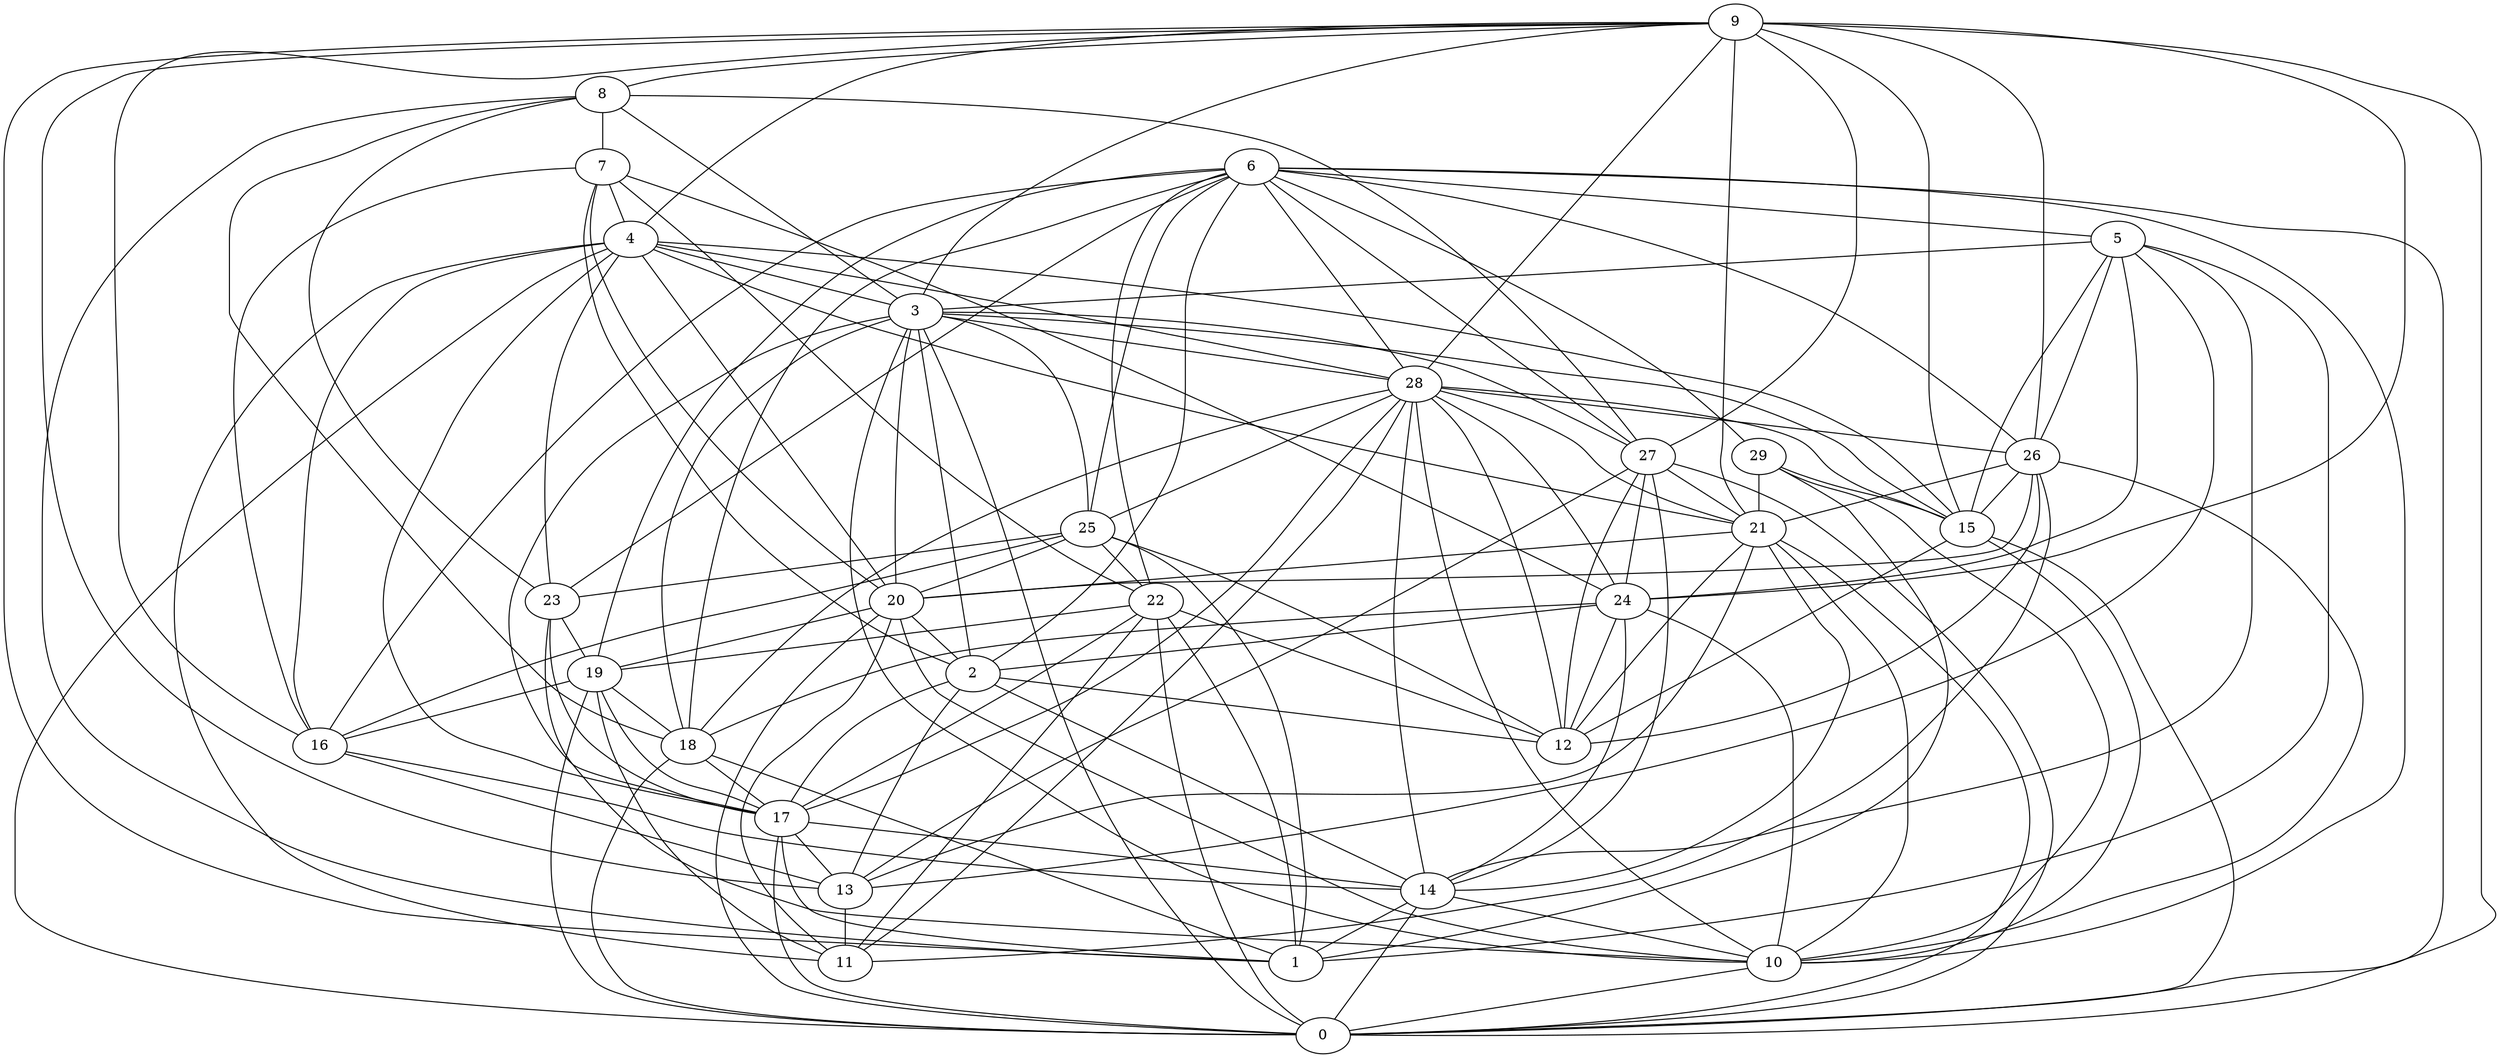 digraph GG_graph {

subgraph G_graph {
edge [color = black]
"4" -> "16" [dir = none]
"4" -> "23" [dir = none]
"4" -> "3" [dir = none]
"4" -> "21" [dir = none]
"4" -> "11" [dir = none]
"4" -> "28" [dir = none]
"4" -> "17" [dir = none]
"22" -> "12" [dir = none]
"22" -> "17" [dir = none]
"22" -> "1" [dir = none]
"22" -> "19" [dir = none]
"9" -> "8" [dir = none]
"9" -> "16" [dir = none]
"9" -> "27" [dir = none]
"9" -> "28" [dir = none]
"9" -> "3" [dir = none]
"9" -> "13" [dir = none]
"26" -> "20" [dir = none]
"26" -> "11" [dir = none]
"26" -> "21" [dir = none]
"26" -> "10" [dir = none]
"26" -> "15" [dir = none]
"14" -> "10" [dir = none]
"15" -> "10" [dir = none]
"15" -> "12" [dir = none]
"29" -> "10" [dir = none]
"29" -> "15" [dir = none]
"29" -> "21" [dir = none]
"27" -> "0" [dir = none]
"27" -> "21" [dir = none]
"27" -> "24" [dir = none]
"27" -> "12" [dir = none]
"17" -> "0" [dir = none]
"17" -> "14" [dir = none]
"28" -> "14" [dir = none]
"28" -> "17" [dir = none]
"28" -> "12" [dir = none]
"28" -> "26" [dir = none]
"28" -> "10" [dir = none]
"28" -> "11" [dir = none]
"28" -> "24" [dir = none]
"10" -> "0" [dir = none]
"7" -> "22" [dir = none]
"7" -> "24" [dir = none]
"7" -> "20" [dir = none]
"23" -> "19" [dir = none]
"23" -> "10" [dir = none]
"21" -> "13" [dir = none]
"21" -> "0" [dir = none]
"21" -> "10" [dir = none]
"21" -> "12" [dir = none]
"21" -> "20" [dir = none]
"21" -> "14" [dir = none]
"20" -> "10" [dir = none]
"20" -> "0" [dir = none]
"20" -> "2" [dir = none]
"24" -> "2" [dir = none]
"24" -> "12" [dir = none]
"24" -> "10" [dir = none]
"16" -> "14" [dir = none]
"25" -> "16" [dir = none]
"25" -> "1" [dir = none]
"25" -> "22" [dir = none]
"25" -> "23" [dir = none]
"25" -> "12" [dir = none]
"2" -> "13" [dir = none]
"3" -> "20" [dir = none]
"3" -> "10" [dir = none]
"3" -> "27" [dir = none]
"3" -> "25" [dir = none]
"6" -> "22" [dir = none]
"6" -> "26" [dir = none]
"6" -> "10" [dir = none]
"6" -> "29" [dir = none]
"6" -> "18" [dir = none]
"19" -> "16" [dir = none]
"5" -> "15" [dir = none]
"5" -> "13" [dir = none]
"5" -> "26" [dir = none]
"5" -> "3" [dir = none]
"18" -> "1" [dir = none]
"18" -> "0" [dir = none]
"8" -> "23" [dir = none]
"8" -> "7" [dir = none]
"8" -> "18" [dir = none]
"8" -> "3" [dir = none]
"8" -> "27" [dir = none]
"6" -> "27" [dir = none]
"4" -> "0" [dir = none]
"6" -> "5" [dir = none]
"6" -> "2" [dir = none]
"20" -> "11" [dir = none]
"19" -> "17" [dir = none]
"5" -> "24" [dir = none]
"2" -> "17" [dir = none]
"6" -> "28" [dir = none]
"6" -> "25" [dir = none]
"16" -> "13" [dir = none]
"23" -> "17" [dir = none]
"19" -> "11" [dir = none]
"9" -> "0" [dir = none]
"24" -> "14" [dir = none]
"9" -> "21" [dir = none]
"3" -> "17" [dir = none]
"26" -> "12" [dir = none]
"3" -> "15" [dir = none]
"6" -> "16" [dir = none]
"2" -> "14" [dir = none]
"7" -> "16" [dir = none]
"22" -> "0" [dir = none]
"24" -> "18" [dir = none]
"22" -> "11" [dir = none]
"14" -> "1" [dir = none]
"9" -> "1" [dir = none]
"5" -> "14" [dir = none]
"25" -> "20" [dir = none]
"3" -> "0" [dir = none]
"8" -> "1" [dir = none]
"3" -> "28" [dir = none]
"9" -> "24" [dir = none]
"13" -> "11" [dir = none]
"6" -> "23" [dir = none]
"19" -> "0" [dir = none]
"28" -> "25" [dir = none]
"29" -> "1" [dir = none]
"7" -> "4" [dir = none]
"28" -> "21" [dir = none]
"4" -> "20" [dir = none]
"27" -> "14" [dir = none]
"28" -> "15" [dir = none]
"27" -> "13" [dir = none]
"2" -> "12" [dir = none]
"14" -> "0" [dir = none]
"5" -> "1" [dir = none]
"4" -> "15" [dir = none]
"3" -> "18" [dir = none]
"20" -> "19" [dir = none]
"9" -> "26" [dir = none]
"19" -> "18" [dir = none]
"17" -> "13" [dir = none]
"9" -> "15" [dir = none]
"18" -> "17" [dir = none]
"28" -> "18" [dir = none]
"3" -> "2" [dir = none]
"9" -> "4" [dir = none]
"17" -> "1" [dir = none]
"6" -> "0" [dir = none]
"6" -> "19" [dir = none]
"7" -> "2" [dir = none]
"15" -> "0" [dir = none]
}

}
